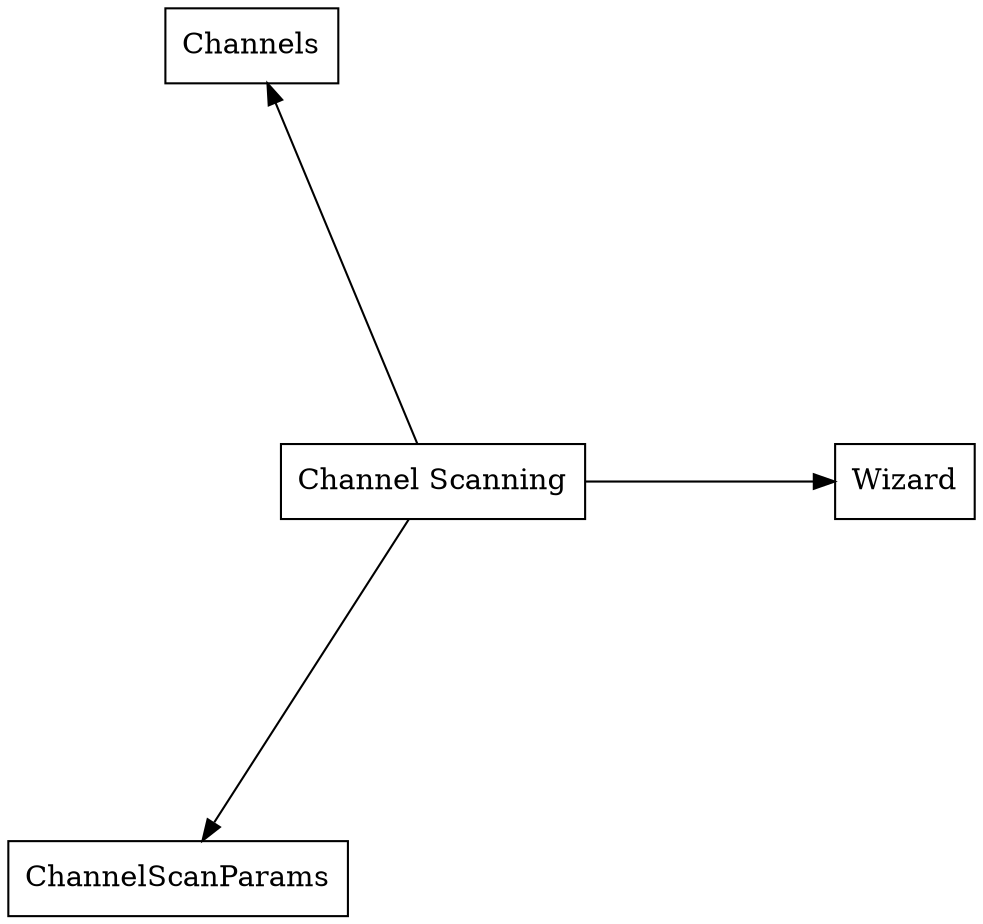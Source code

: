 digraph manual {
    node [URL="controlFlow/\N.html" shape=box]
    graph [layout="circo"]
    manual [label="Channel Scanning" URL="\N.html" root=true]

    manual -> Wizard
    manual -> Channels
    manual -> ChannelScanParams
}
